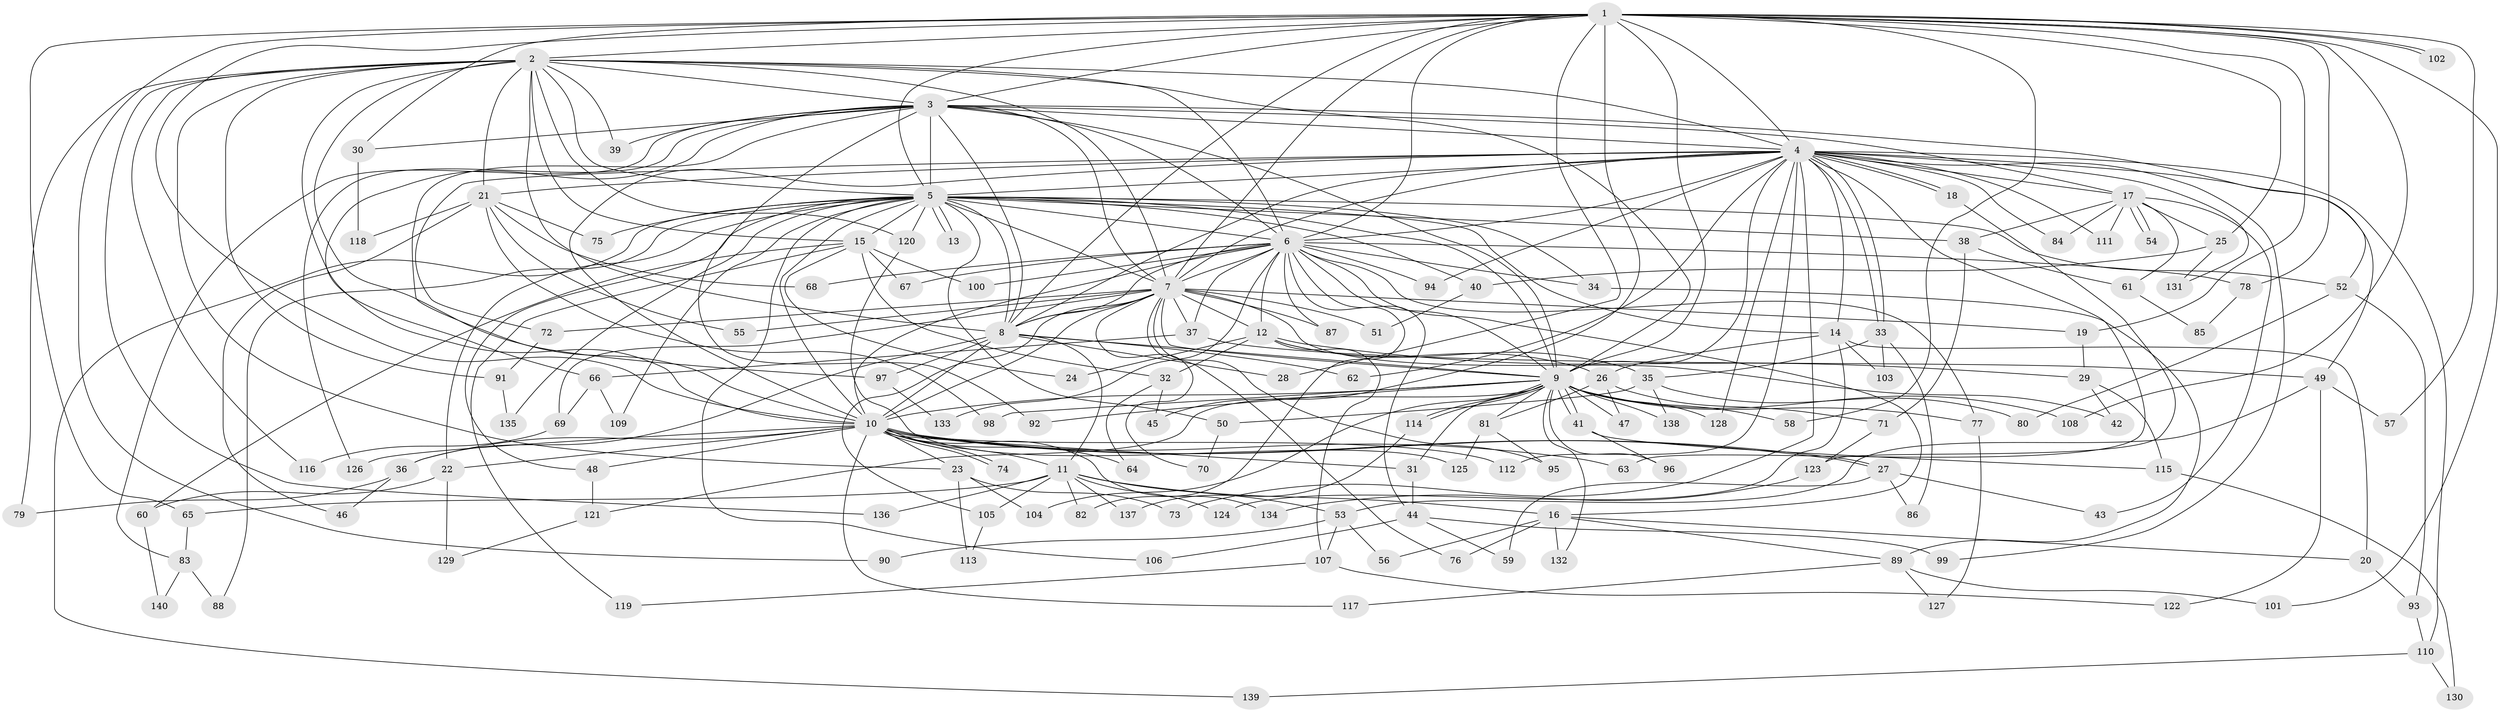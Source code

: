 // Generated by graph-tools (version 1.1) at 2025/14/03/09/25 04:14:06]
// undirected, 140 vertices, 305 edges
graph export_dot {
graph [start="1"]
  node [color=gray90,style=filled];
  1;
  2;
  3;
  4;
  5;
  6;
  7;
  8;
  9;
  10;
  11;
  12;
  13;
  14;
  15;
  16;
  17;
  18;
  19;
  20;
  21;
  22;
  23;
  24;
  25;
  26;
  27;
  28;
  29;
  30;
  31;
  32;
  33;
  34;
  35;
  36;
  37;
  38;
  39;
  40;
  41;
  42;
  43;
  44;
  45;
  46;
  47;
  48;
  49;
  50;
  51;
  52;
  53;
  54;
  55;
  56;
  57;
  58;
  59;
  60;
  61;
  62;
  63;
  64;
  65;
  66;
  67;
  68;
  69;
  70;
  71;
  72;
  73;
  74;
  75;
  76;
  77;
  78;
  79;
  80;
  81;
  82;
  83;
  84;
  85;
  86;
  87;
  88;
  89;
  90;
  91;
  92;
  93;
  94;
  95;
  96;
  97;
  98;
  99;
  100;
  101;
  102;
  103;
  104;
  105;
  106;
  107;
  108;
  109;
  110;
  111;
  112;
  113;
  114;
  115;
  116;
  117;
  118;
  119;
  120;
  121;
  122;
  123;
  124;
  125;
  126;
  127;
  128;
  129;
  130;
  131;
  132;
  133;
  134;
  135;
  136;
  137;
  138;
  139;
  140;
  1 -- 2;
  1 -- 3;
  1 -- 4;
  1 -- 5;
  1 -- 6;
  1 -- 7;
  1 -- 8;
  1 -- 9;
  1 -- 10;
  1 -- 19;
  1 -- 25;
  1 -- 28;
  1 -- 30;
  1 -- 45;
  1 -- 57;
  1 -- 58;
  1 -- 65;
  1 -- 78;
  1 -- 90;
  1 -- 101;
  1 -- 102;
  1 -- 102;
  1 -- 108;
  2 -- 3;
  2 -- 4;
  2 -- 5;
  2 -- 6;
  2 -- 7;
  2 -- 8;
  2 -- 9;
  2 -- 10;
  2 -- 15;
  2 -- 21;
  2 -- 23;
  2 -- 39;
  2 -- 79;
  2 -- 91;
  2 -- 97;
  2 -- 116;
  2 -- 120;
  2 -- 136;
  3 -- 4;
  3 -- 5;
  3 -- 6;
  3 -- 7;
  3 -- 8;
  3 -- 9;
  3 -- 10;
  3 -- 17;
  3 -- 30;
  3 -- 39;
  3 -- 52;
  3 -- 66;
  3 -- 83;
  3 -- 92;
  3 -- 126;
  4 -- 5;
  4 -- 6;
  4 -- 7;
  4 -- 8;
  4 -- 9;
  4 -- 10;
  4 -- 14;
  4 -- 17;
  4 -- 18;
  4 -- 18;
  4 -- 21;
  4 -- 33;
  4 -- 33;
  4 -- 49;
  4 -- 62;
  4 -- 63;
  4 -- 72;
  4 -- 73;
  4 -- 84;
  4 -- 94;
  4 -- 99;
  4 -- 110;
  4 -- 111;
  4 -- 112;
  4 -- 128;
  4 -- 131;
  5 -- 6;
  5 -- 7;
  5 -- 8;
  5 -- 9;
  5 -- 10;
  5 -- 13;
  5 -- 13;
  5 -- 14;
  5 -- 15;
  5 -- 22;
  5 -- 34;
  5 -- 38;
  5 -- 40;
  5 -- 48;
  5 -- 50;
  5 -- 52;
  5 -- 75;
  5 -- 88;
  5 -- 106;
  5 -- 109;
  5 -- 120;
  5 -- 135;
  5 -- 139;
  6 -- 7;
  6 -- 8;
  6 -- 9;
  6 -- 10;
  6 -- 12;
  6 -- 16;
  6 -- 34;
  6 -- 37;
  6 -- 44;
  6 -- 67;
  6 -- 68;
  6 -- 77;
  6 -- 78;
  6 -- 82;
  6 -- 87;
  6 -- 94;
  6 -- 100;
  6 -- 133;
  7 -- 8;
  7 -- 9;
  7 -- 10;
  7 -- 12;
  7 -- 19;
  7 -- 37;
  7 -- 42;
  7 -- 51;
  7 -- 55;
  7 -- 69;
  7 -- 70;
  7 -- 72;
  7 -- 76;
  7 -- 87;
  7 -- 95;
  7 -- 105;
  8 -- 9;
  8 -- 10;
  8 -- 11;
  8 -- 28;
  8 -- 36;
  8 -- 62;
  8 -- 97;
  9 -- 10;
  9 -- 31;
  9 -- 41;
  9 -- 41;
  9 -- 47;
  9 -- 58;
  9 -- 77;
  9 -- 81;
  9 -- 92;
  9 -- 96;
  9 -- 98;
  9 -- 104;
  9 -- 108;
  9 -- 114;
  9 -- 114;
  9 -- 121;
  9 -- 128;
  9 -- 132;
  9 -- 138;
  10 -- 11;
  10 -- 22;
  10 -- 23;
  10 -- 27;
  10 -- 27;
  10 -- 31;
  10 -- 36;
  10 -- 48;
  10 -- 63;
  10 -- 64;
  10 -- 74;
  10 -- 74;
  10 -- 112;
  10 -- 117;
  10 -- 126;
  10 -- 134;
  11 -- 16;
  11 -- 53;
  11 -- 65;
  11 -- 82;
  11 -- 105;
  11 -- 124;
  11 -- 136;
  11 -- 137;
  12 -- 24;
  12 -- 26;
  12 -- 29;
  12 -- 32;
  12 -- 35;
  12 -- 107;
  14 -- 20;
  14 -- 26;
  14 -- 103;
  14 -- 124;
  15 -- 24;
  15 -- 32;
  15 -- 60;
  15 -- 67;
  15 -- 100;
  15 -- 119;
  16 -- 20;
  16 -- 56;
  16 -- 76;
  16 -- 89;
  16 -- 132;
  17 -- 25;
  17 -- 38;
  17 -- 43;
  17 -- 54;
  17 -- 54;
  17 -- 61;
  17 -- 84;
  17 -- 111;
  18 -- 123;
  19 -- 29;
  20 -- 93;
  21 -- 46;
  21 -- 55;
  21 -- 68;
  21 -- 75;
  21 -- 98;
  21 -- 118;
  22 -- 60;
  22 -- 129;
  23 -- 73;
  23 -- 104;
  23 -- 113;
  25 -- 40;
  25 -- 131;
  26 -- 47;
  26 -- 71;
  26 -- 81;
  27 -- 43;
  27 -- 59;
  27 -- 86;
  29 -- 42;
  29 -- 115;
  30 -- 118;
  31 -- 44;
  32 -- 45;
  32 -- 64;
  33 -- 35;
  33 -- 86;
  33 -- 103;
  34 -- 89;
  35 -- 50;
  35 -- 80;
  35 -- 138;
  36 -- 46;
  36 -- 79;
  37 -- 49;
  37 -- 66;
  38 -- 61;
  38 -- 71;
  40 -- 51;
  41 -- 96;
  41 -- 115;
  44 -- 59;
  44 -- 99;
  44 -- 106;
  48 -- 121;
  49 -- 53;
  49 -- 57;
  49 -- 122;
  50 -- 70;
  52 -- 80;
  52 -- 93;
  53 -- 56;
  53 -- 90;
  53 -- 107;
  60 -- 140;
  61 -- 85;
  65 -- 83;
  66 -- 69;
  66 -- 109;
  69 -- 116;
  71 -- 123;
  72 -- 91;
  77 -- 127;
  78 -- 85;
  81 -- 95;
  81 -- 125;
  83 -- 88;
  83 -- 140;
  89 -- 101;
  89 -- 117;
  89 -- 127;
  91 -- 135;
  93 -- 110;
  97 -- 133;
  105 -- 113;
  107 -- 119;
  107 -- 122;
  110 -- 130;
  110 -- 139;
  114 -- 137;
  115 -- 130;
  120 -- 125;
  121 -- 129;
  123 -- 134;
}
